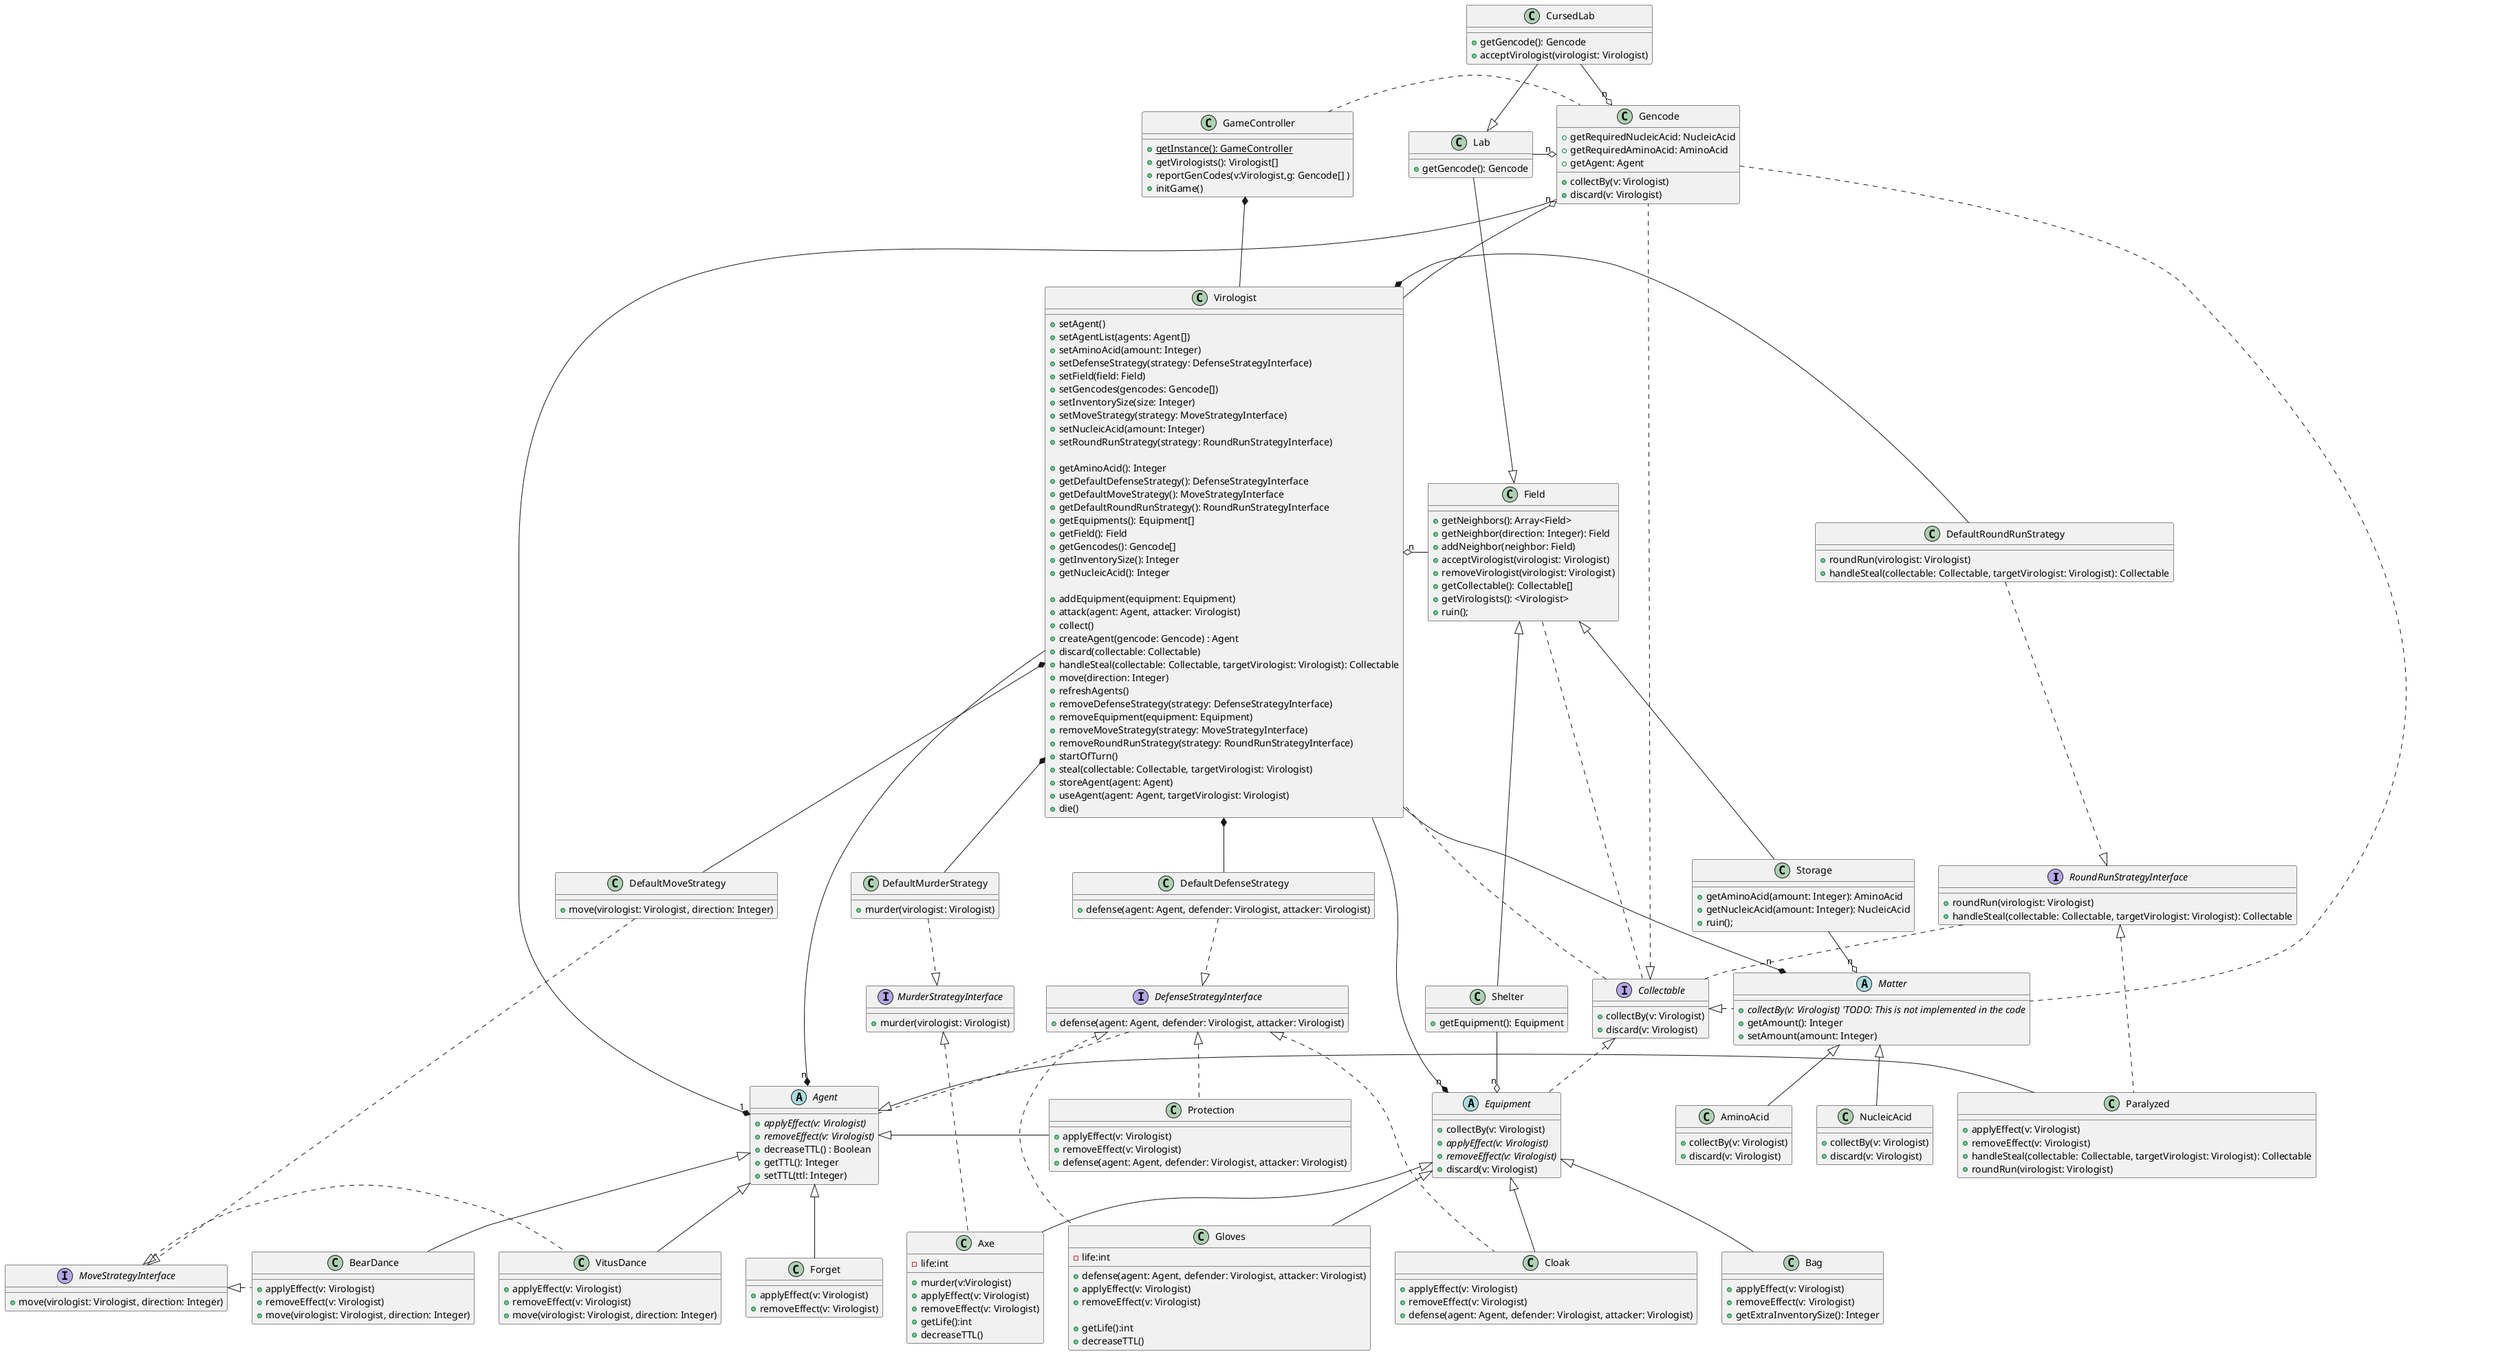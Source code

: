 @startuml

'The class diagram doesn't show implicit getters and setters for fields!

interface RoundRunStrategyInterface{
    +roundRun(virologist: Virologist)
    +handleSteal(collectable: Collectable, targetVirologist: Virologist): Collectable
}

class DefaultRoundRunStrategy{
    +roundRun(virologist: Virologist)
    +handleSteal(collectable: Collectable, targetVirologist: Virologist): Collectable
}

interface MurderStrategyInterface{
    +murder(virologist: Virologist)
}

class DefaultMurderStrategy{
    +murder(virologist: Virologist)
}

interface MoveStrategyInterface{
    +move(virologist: Virologist, direction: Integer)
}

class DefaultMoveStrategy{
    +move(virologist: Virologist, direction: Integer)
}

interface DefenseStrategyInterface{
    +defense(agent: Agent, defender: Virologist, attacker: Virologist)
}

class DefaultDefenseStrategy{
    +defense(agent: Agent, defender: Virologist, attacker: Virologist)
}


interface Collectable{
    +collectBy(v: Virologist)
    +discard(v: Virologist)
}

class GameController {
    +{static} getInstance(): GameController
    +getVirologists(): Virologist[]
    +reportGenCodes(v:Virologist,g: Gencode[] )
    +initGame()
    '+gameOver()
}

class Field{
    +getNeighbors(): Array<Field>
    +getNeighbor(direction: Integer): Field
    +addNeighbor(neighbor: Field)
    +acceptVirologist(virologist: Virologist)
    +removeVirologist(virologist: Virologist)
    +getCollectable(): Collectable[]
    +getVirologists(): <Virologist>
    +ruin();
}

class Lab{
    +getGencode(): Gencode
}

class CursedLab{
    +getGencode(): Gencode
    +acceptVirologist(virologist: Virologist)
}

class Storage{
    +getAminoAcid(amount: Integer): AminoAcid
    +getNucleicAcid(amount: Integer): NucleicAcid
    +ruin();
}

class Shelter{
    '+getEquipmentCount(): Integer
    +getEquipment(): Equipment
}

class Virologist {
    +setAgent()
    +setAgentList(agents: Agent[])
    +setAminoAcid(amount: Integer)
    +setDefenseStrategy(strategy: DefenseStrategyInterface)
    +setField(field: Field)
    +setGencodes(gencodes: Gencode[])
    +setInventorySize(size: Integer)
    +setMoveStrategy(strategy: MoveStrategyInterface)
    +setNucleicAcid(amount: Integer)
    +setRoundRunStrategy(strategy: RoundRunStrategyInterface)

    +getAminoAcid(): Integer
    +getDefaultDefenseStrategy(): DefenseStrategyInterface
    +getDefaultMoveStrategy(): MoveStrategyInterface
    +getDefaultRoundRunStrategy(): RoundRunStrategyInterface
    +getEquipments(): Equipment[]
    +getField(): Field
    +getGencodes(): Gencode[]
    +getInventorySize(): Integer
    +getNucleicAcid(): Integer

    +addEquipment(equipment: Equipment)
    +attack(agent: Agent, attacker: Virologist)
    +collect()
    +createAgent(gencode: Gencode) : Agent
    +discard(collectable: Collectable)
    +handleSteal(collectable: Collectable, targetVirologist: Virologist): Collectable
    +move(direction: Integer)
    +refreshAgents()
    +removeDefenseStrategy(strategy: DefenseStrategyInterface)
    +removeEquipment(equipment: Equipment)
    +removeMoveStrategy(strategy: MoveStrategyInterface)
    +removeRoundRunStrategy(strategy: RoundRunStrategyInterface)
    +startOfTurn()
    +steal(collectable: Collectable, targetVirologist: Virologist)
    +storeAgent(agent: Agent)
    +useAgent(agent: Agent, targetVirologist: Virologist)
    +die()
}

abstract class Matter {
    {abstract} +collectBy(v: Virologist) 'TODO: This is not implemented in the code
    +getAmount(): Integer
    +setAmount(amount: Integer)
}

class AminoAcid{
    +collectBy(v: Virologist)
    +discard(v: Virologist)
}

class NucleicAcid{
    +collectBy(v: Virologist)
    +discard(v: Virologist)
}

abstract class Equipment {
    +collectBy(v: Virologist)
    {abstract} +applyEffect(v: Virologist)
    {abstract} +removeEffect(v: Virologist)
    +discard(v: Virologist)
}

class Cloak{
    +applyEffect(v: Virologist)
    +removeEffect(v: Virologist)
    +defense(agent: Agent, defender: Virologist, attacker: Virologist)
}

class Gloves{
    -life:int
    +defense(agent: Agent, defender: Virologist, attacker: Virologist)
    +applyEffect(v: Virologist)
    +removeEffect(v: Virologist)

    +getLife():int
    +decreaseTTL()
}

class Bag{
    +applyEffect(v: Virologist)
    +removeEffect(v: Virologist)
    +getExtraInventorySize(): Integer
}

class Axe{
    -life:int
    +murder(v:Virologist)
    +applyEffect(v: Virologist)
    +removeEffect(v: Virologist)
    +getLife():int
    +decreaseTTL()
}

abstract class Agent{
    {abstract} +applyEffect(v: Virologist)
    {abstract} +removeEffect(v: Virologist)
    'Each agent has a time to live value, and when it reaches 0, it is destroyed
    'The return value means if the agent is still alive
    +decreaseTTL() : Boolean
    +getTTL(): Integer
    +setTTL(ttl: Integer)
}

class VitusDance{
    +applyEffect(v: Virologist)
    +removeEffect(v: Virologist)
    +move(virologist: Virologist, direction: Integer)
}

class Protection{
    +applyEffect(v: Virologist)
    +removeEffect(v: Virologist)
    +defense(agent: Agent, defender: Virologist, attacker: Virologist)
}

class Paralyzed{
    +applyEffect(v: Virologist)
    +removeEffect(v: Virologist)
    +handleSteal(collectable: Collectable, targetVirologist: Virologist): Collectable
    +roundRun(virologist: Virologist)
}

class BearDance{
    +applyEffect(v: Virologist)
    +removeEffect(v: Virologist)
    +move(virologist: Virologist, direction: Integer)
}

class Forget{
    +applyEffect(v: Virologist)
    +removeEffect(v: Virologist)
}

'This Gencode is basically the crafting receipt of the Agent
class Gencode {
    +getRequiredNucleicAcid: NucleicAcid
    +getRequiredAminoAcid: AminoAcid
    +getAgent: Agent
    +collectBy(v: Virologist)
    +discard(v: Virologist)
}

GameController *-d Virologist
'GameController *-- Gencode

Field <|-u- Lab
Lab <|-u- CursedLab
Field <|-- Storage
Field <|-- Shelter

Lab -o "n" Gencode
CursedLab -o "n" Gencode
Shelter --o "n" Equipment
Storage --o "n" Matter

Virologist *-r- DefaultRoundRunStrategy
Virologist *-- DefaultMoveStrategy
Virologist *-- DefaultDefenseStrategy
Virologist *-- DefaultMurderStrategy
Virologist "n" o- Field
Virologist --* "n" Agent
Virologist --* "n" Matter
Virologist --* "n" Equipment
Virologist -u--o "n" Gencode

Matter <|-- AminoAcid
Matter <|-- NucleicAcid

Equipment <|-- Cloak
Equipment <|-- Gloves
Equipment <|-- Bag
Equipment <|-- Axe

Agent <|-- VitusDance
Agent <|- Protection
Agent <|- Paralyzed
Agent <|-- Forget
Agent <|-- BearDance
Agent "1" *-- Gencode

RoundRunStrategyInterface <|. Paralyzed
MoveStrategyInterface <|. VitusDance
MoveStrategyInterface <|. BearDance
DefenseStrategyInterface <|.. Protection
DefenseStrategyInterface <|.. Cloak
DefenseStrategyInterface <|.. Gloves
MurderStrategyInterface <|.. Axe

DefaultRoundRunStrategy ..|> RoundRunStrategyInterface
DefaultMurderStrategy ..|> MurderStrategyInterface
DefaultMoveStrategy ..|> MoveStrategyInterface
DefaultDefenseStrategy ..|> DefenseStrategyInterface

Collectable <|. Gencode
Collectable <|.. Equipment
Collectable <|. Matter

'Implicit stuff, comment it out for easier readability
RoundRunStrategyInterface .. Collectable
DefenseStrategyInterface .. Agent
DefenseStrategyInterface .[hidden]. Virologist
Collectable .. Virologist
GameController . Gencode
Field .. Collectable
'Field .. Virologist
Gencode .. Matter

@enduml